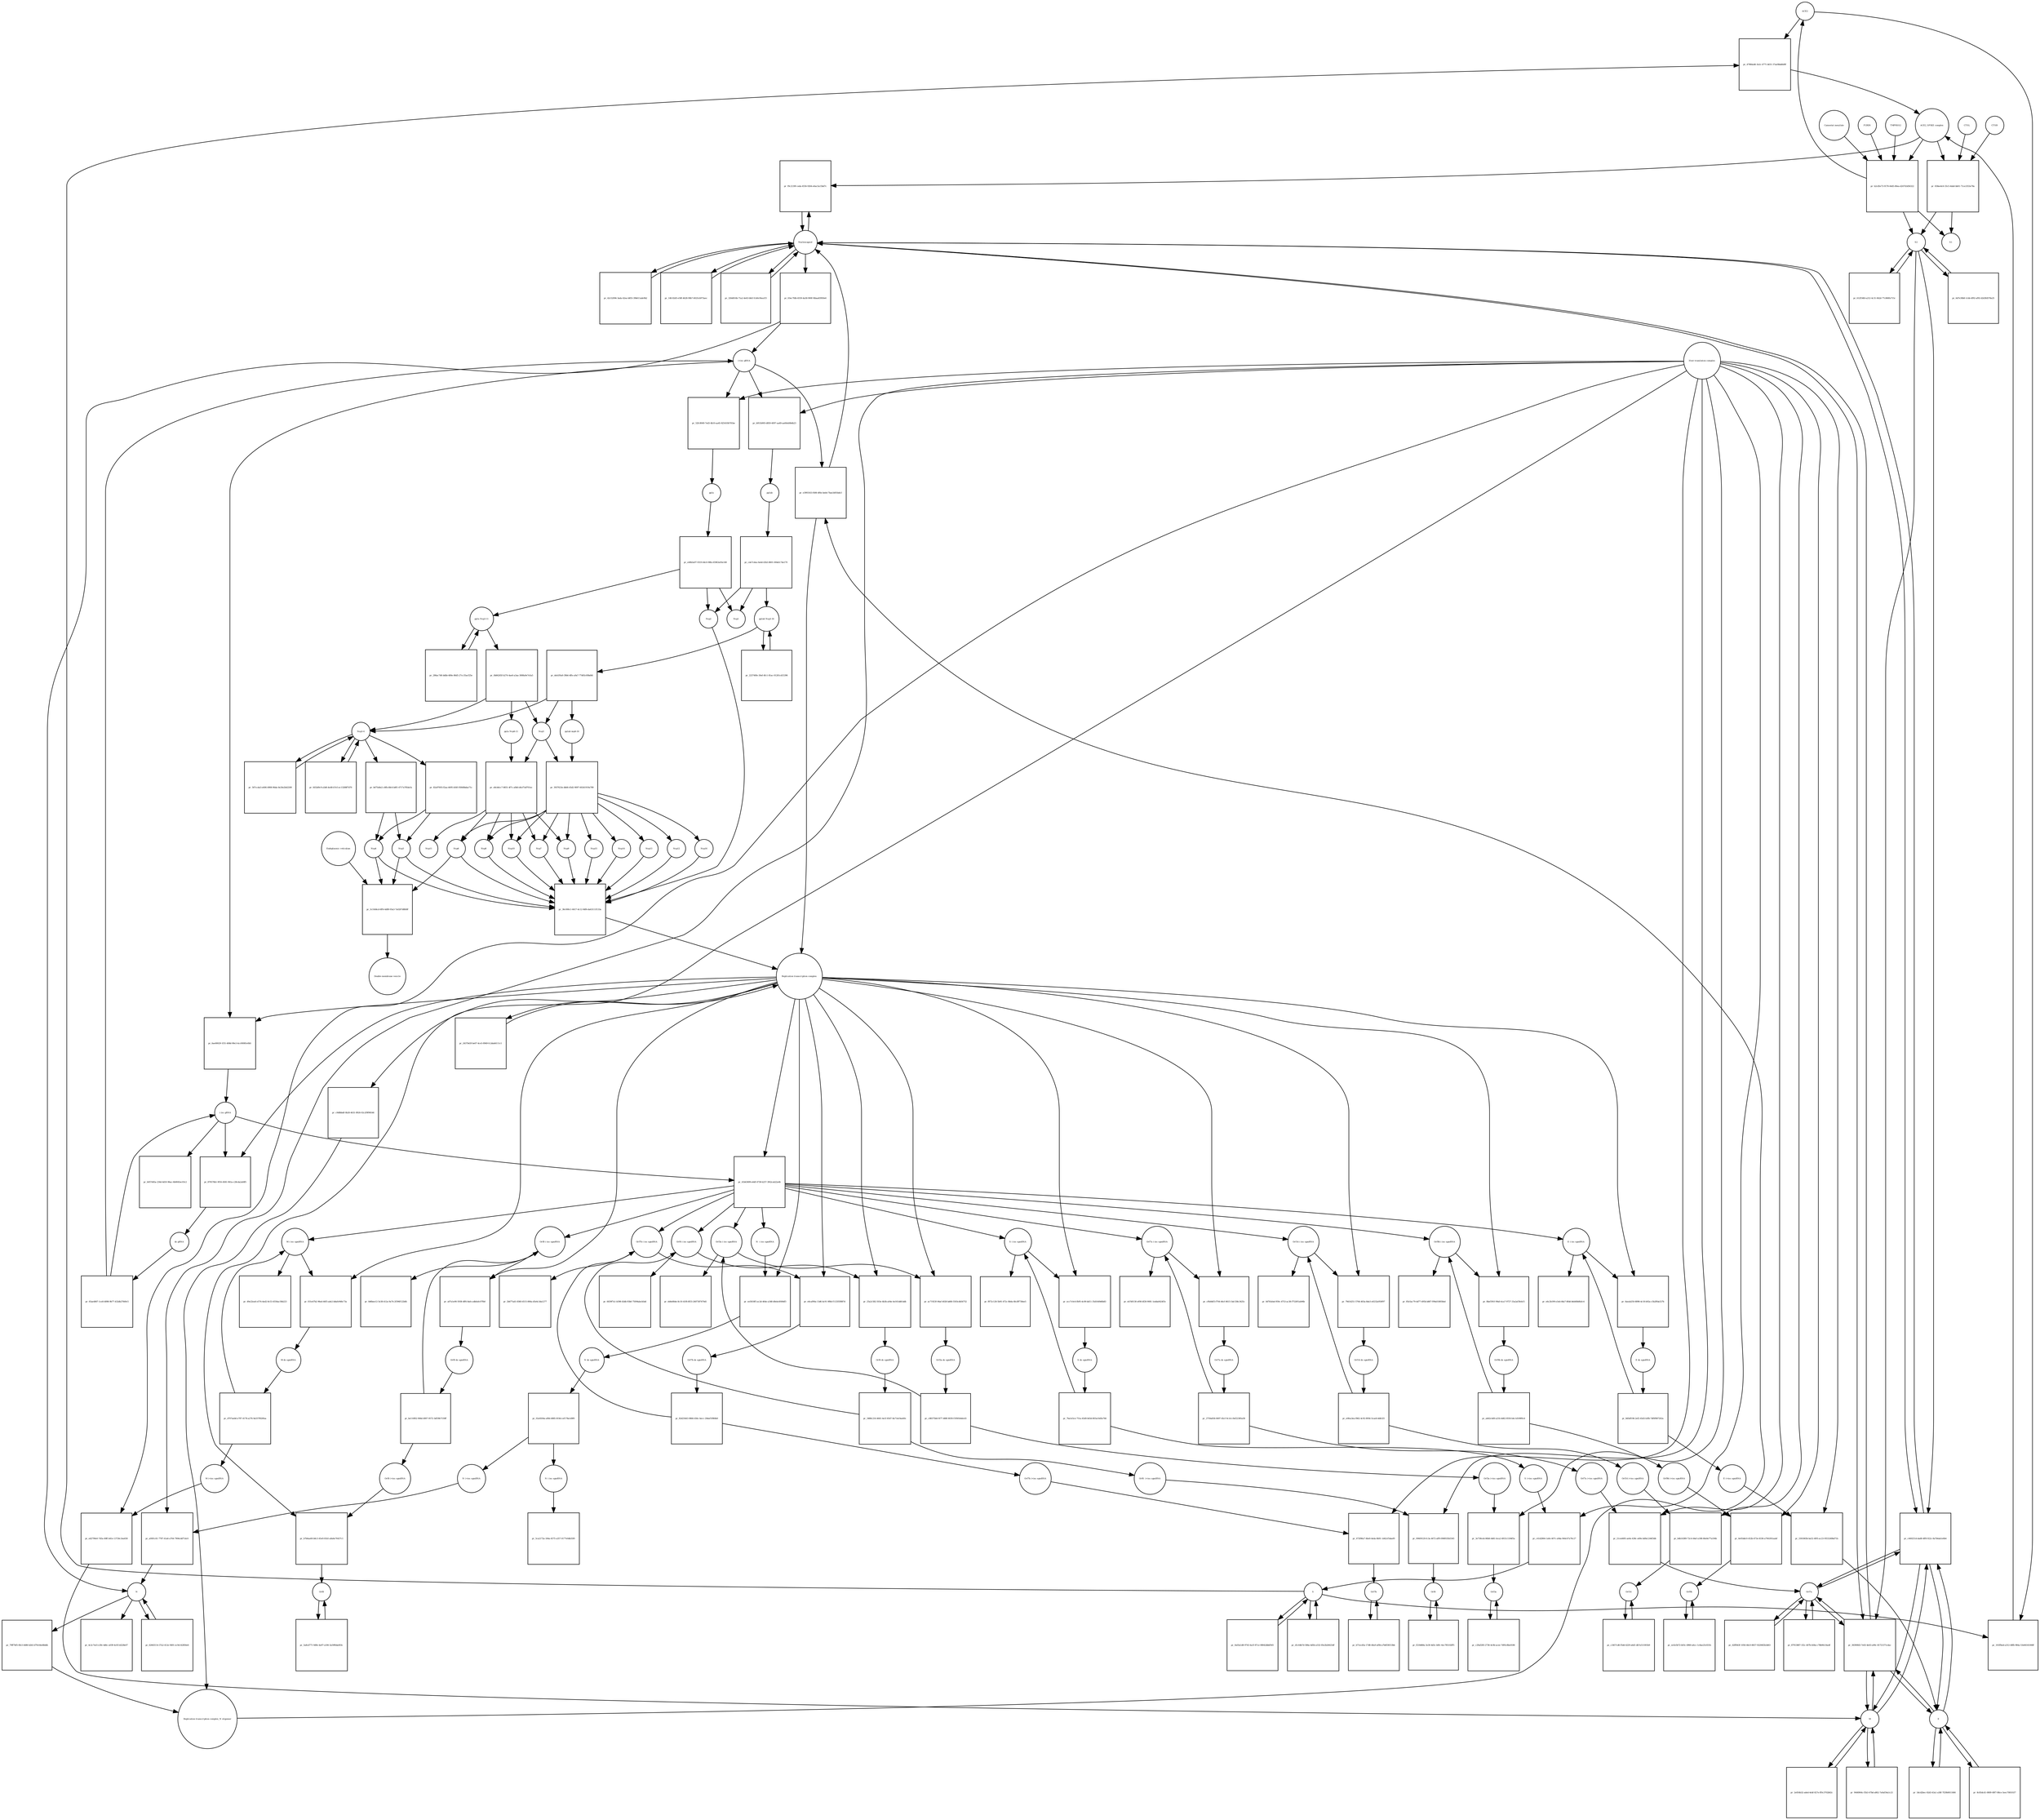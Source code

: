strict digraph  {
ACE2 [annotation="", bipartite=0, cls=macromolecule, fontsize=4, label=ACE2, shape=circle];
"pr_47984a46-3e2c-4771-b631-37ae9bbd6d9f" [annotation="", bipartite=1, cls=process, fontsize=4, label="pr_47984a46-3e2c-4771-b631-37ae9bbd6d9f", shape=square];
"ACE2_SPIKE complex" [annotation="", bipartite=0, cls=complex, fontsize=4, label="ACE2_SPIKE complex", shape=circle];
S [annotation=urn_miriam_uniprot_P0DTC2, bipartite=0, cls=macromolecule, fontsize=4, label=S, shape=circle];
Nucleocapsid [annotation="urn_miriam_obo.go_GO%3A0019013", bipartite=0, cls=complex, fontsize=4, label=Nucleocapsid, shape=circle];
"pr_f9c2139f-ceda-4556-9264-e6ac5a15bd7c" [annotation="", bipartite=1, cls=process, fontsize=4, label="pr_f9c2139f-ceda-4556-9264-e6ac5a15bd7c", shape=square];
"pr_658ee4c6-55c5-4da8-bb01-71ce3353e78a" [annotation="", bipartite=1, cls=process, fontsize=4, label="pr_658ee4c6-55c5-4da8-bb01-71ce3353e78a", shape=square];
S2 [annotation=urn_miriam_interpro_IPR002552, bipartite=0, cls=macromolecule, fontsize=4, label=S2, shape=circle];
CTSB [annotation="", bipartite=0, cls=macromolecule, fontsize=4, label=CTSB, shape=circle];
CTSL [annotation="", bipartite=0, cls=macromolecule, fontsize=4, label=CTSL, shape=circle];
S1 [annotation=urn_miriam_interpro_IPR002551, bipartite=0, cls=macromolecule, fontsize=4, label=S1, shape=circle];
"pr_101ffbed-a312-48fb-984a-53e66161068f" [annotation="", bipartite=1, cls=process, fontsize=4, label="pr_101ffbed-a312-48fb-984a-53e66161068f", shape=square];
"pr_36390fd3-7e63-4e63-a90c-81721371cdac" [annotation="", bipartite=1, cls=process, fontsize=4, label="pr_36390fd3-7e63-4e63-a90c-81721371cdac", shape=square];
E [annotation=urn_miriam_uniprot_P0DTC4, bipartite=0, cls=macromolecule, fontsize=4, label=E, shape=circle];
M [annotation=urn_miriam_uniprot_P0DTC5, bipartite=0, cls=macromolecule, fontsize=4, label=M, shape=circle];
Orf7a [annotation=urn_miriam_uniprot_P0DTC7, bipartite=0, cls=macromolecule, fontsize=4, label=Orf7a, shape=circle];
"pr_03ec7fdb-4559-4a58-900f-f4baa83950e6" [annotation="", bipartite=1, cls=process, fontsize=4, label="pr_03ec7fdb-4559-4a58-900f-f4baa83950e6", shape=square];
"(+)ss gRNA" [annotation=urn_miriam_refseq_NC_045512, bipartite=0, cls="nucleic acid feature", fontsize=4, label="(+)ss gRNA", shape=circle];
N [annotation=urn_miriam_uniprot_P0DTC9, bipartite=0, cls="macromolecule multimer", fontsize=4, label=N, shape=circle];
"pr_42c52094-3ada-42ea-b855-39b611ade9b2" [annotation="", bipartite=1, cls=process, fontsize=4, label="pr_42c52094-3ada-42ea-b855-39b611ade9b2", shape=square];
"pr_14fc02d5-e58f-4628-90b7-6025cb973aec" [annotation="", bipartite=1, cls=process, fontsize=4, label="pr_14fc02d5-e58f-4628-90b7-6025cb973aec", shape=square];
"pr_4c2c7ee5-e3fe-4d6c-a039-4c811d228e07" [annotation="", bipartite=1, cls=process, fontsize=4, label="pr_4c2c7ee5-e3fe-4d6c-a039-4c811d228e07", shape=square];
"pr_62663114-37a2-412e-9491-ec9e142856e6" [annotation="", bipartite=1, cls=process, fontsize=4, label="pr_62663114-37a2-412e-9491-ec9e142856e6", shape=square];
"N (+)ss sgmRNA" [annotation=urn_miriam_ncbigene_43740575, bipartite=0, cls="nucleic acid feature", fontsize=4, label="N (+)ss sgmRNA", shape=circle];
"pr_af491c61-7787-41a6-a764-7904cdd71dc0" [annotation="", bipartite=1, cls=process, fontsize=4, label="pr_af491c61-7787-41a6-a764-7904cdd71dc0", shape=square];
"Host translation complex" [annotation="urn_miriam_obo.go_GO%3A0070992", bipartite=0, cls=complex, fontsize=4, label="Host translation complex", shape=circle];
"pr_326d016b-71a2-4e63-b8cf-fcb0cf4ea1f3" [annotation="", bipartite=1, cls=process, fontsize=4, label="pr_326d016b-71a2-4e63-b8cf-fcb0cf4ea1f3", shape=square];
"pr_b2cd5e73-9178-44d5-80ea-d24743d56322" [annotation="", bipartite=1, cls=process, fontsize=4, label="pr_b2cd5e73-9178-44d5-80ea-d24743d56322", shape=square];
FURIN [annotation="", bipartite=0, cls=macromolecule, fontsize=4, label=FURIN, shape=circle];
TMPRSS2 [annotation="", bipartite=0, cls=macromolecule, fontsize=4, label=TMPRSS2, shape=circle];
"Camostat mesylate" [annotation="urn_miriam_pubchem.compound_2536", bipartite=0, cls="simple chemical", fontsize=4, label="Camostat mesylate", shape=circle];
"pr_6d7e30b8-1cbb-4f92-af92-d2d3fd578a25" [annotation="", bipartite=1, cls=process, fontsize=4, label="pr_6d7e30b8-1cbb-4f92-af92-d2d3fd578a25", shape=square];
"Replication transcription complex_N oligomer" [annotation="", bipartite=0, cls=complex, fontsize=4, label="Replication transcription complex_N oligomer", shape=circle];
"pr_e3993163-f406-4f6e-beb4-7bae3d01bde3" [annotation="", bipartite=1, cls=process, fontsize=4, label="pr_e3993163-f406-4f6e-beb4-7bae3d01bde3", shape=square];
"Replication transcription complex" [annotation="", bipartite=0, cls=complex, fontsize=4, label="Replication transcription complex", shape=circle];
"pr_c460251d-dad8-4ff8-922c-8a7b6ab1e6b4" [annotation="", bipartite=1, cls=process, fontsize=4, label="pr_c460251d-dad8-4ff8-922c-8a7b6ab1e6b4", shape=square];
"pr_612f34fd-a212-4c31-842d-77c860fa715c" [annotation="", bipartite=1, cls=process, fontsize=4, label="pr_612f34fd-a212-4c31-842d-77c860fa715c", shape=square];
"pp1a Nsp3-11" [annotation=urn_miriam_uniprot_P0DTC1, bipartite=0, cls=macromolecule, fontsize=4, label="pp1a Nsp3-11", shape=circle];
"pr_6b84265f-b274-4ae6-a3aa-3088a9e7e5a5" [annotation="", bipartite=1, cls=process, fontsize=4, label="pr_6b84265f-b274-4ae6-a3aa-3088a9e7e5a5", shape=square];
"pp1a Nsp6-11" [annotation=urn_miriam_uniprot_P0DTC1, bipartite=0, cls=macromolecule, fontsize=4, label="pp1a Nsp6-11", shape=circle];
"Nsp3-4" [annotation="urn_miriam_ncbiprotein_YP_009725299|urn_miriam_ncbiprotein_YP_009725300", bipartite=0, cls=macromolecule, fontsize=4, label="Nsp3-4", shape=circle];
Nsp5 [annotation=urn_miriam_ncbiprotein_YP_009725301, bipartite=0, cls="macromolecule multimer", fontsize=4, label=Nsp5, shape=circle];
"Endoplasmic reticulum" [annotation="urn_miriam_obo.go_GO%3A0005783", bipartite=0, cls=complex, fontsize=4, label="Endoplasmic reticulum", shape=circle];
"pr_5c10d4cd-6ff4-4d89-93a3-7a0267d8fd0f" [annotation="", bipartite=1, cls=process, fontsize=4, label="pr_5c10d4cd-6ff4-4d89-93a3-7a0267d8fd0f", shape=square];
"Double-membrane vesicle" [annotation="urn_miriam_obo.go_GO%3A0039718", bipartite=0, cls=complex, fontsize=4, label="Double-membrane vesicle", shape=circle];
Nsp4 [annotation=urn_miriam_ncbiprotein_YP_009725300, bipartite=0, cls=macromolecule, fontsize=4, label=Nsp4, shape=circle];
Nsp3 [annotation=urn_miriam_ncbiprotein_YP_009725299, bipartite=0, cls=macromolecule, fontsize=4, label=Nsp3, shape=circle];
Nsp6 [annotation=urn_miriam_ncbiprotein_YP_009725302, bipartite=0, cls=macromolecule, fontsize=4, label=Nsp6, shape=circle];
"pr_286ac7d6-bdbb-480e-86d5-27cc35acf25e" [annotation="", bipartite=1, cls=process, fontsize=4, label="pr_286ac7d6-bdbb-480e-86d5-27cc35acf25e", shape=square];
"pr_567ccda3-e606-4908-96da-0e20e2b42208" [annotation="", bipartite=1, cls=process, fontsize=4, label="pr_567ccda3-e606-4908-96da-0e20e2b42208", shape=square];
"pp1ab Nsp3-16" [annotation=urn_miriam_uniprot_P0DTD1, bipartite=0, cls=macromolecule, fontsize=4, label="pp1ab Nsp3-16", shape=circle];
"pr_223740fe-30ef-4fc1-81ac-01201cd15396" [annotation="", bipartite=1, cls=process, fontsize=4, label="pr_223740fe-30ef-4fc1-81ac-01201cd15396", shape=square];
"pr_deb1f0a9-39b6-4ffe-a9a7-77d65c69bd46" [annotation="", bipartite=1, cls=process, fontsize=4, label="pr_deb1f0a9-39b6-4ffe-a9a7-77d65c69bd46", shape=square];
"pp1ab nsp6-16" [annotation=urn_miriam_uniprot_P0DTD1, bipartite=0, cls=macromolecule, fontsize=4, label="pp1ab nsp6-16", shape=circle];
"pr_2e054b32-aded-4ebf-827e-ff0c3702b82c" [annotation="", bipartite=1, cls=process, fontsize=4, label="pr_2e054b32-aded-4ebf-827e-ff0c3702b82c", shape=square];
"pr_3dcd2bec-82d3-43a1-a58f-7f29b0011666" [annotation="", bipartite=1, cls=process, fontsize=4, label="pr_3dcd2bec-82d3-43a1-a58f-7f29b0011666", shape=square];
"pr_d1c64b7d-586a-4d5b-a532-05e2b26623df" [annotation="", bipartite=1, cls=process, fontsize=4, label="pr_d1c64b7d-586a-4d5b-a532-05e2b26623df", shape=square];
"pr_9446964c-f5b3-47bd-a862-7a0af54a1c21" [annotation="", bipartite=1, cls=process, fontsize=4, label="pr_9446964c-f5b3-47bd-a862-7a0af54a1c21", shape=square];
"pr_8c85dcd1-0809-49f7-88ce-5eec708101f7" [annotation="", bipartite=1, cls=process, fontsize=4, label="pr_8c85dcd1-0809-49f7-88ce-5eec708101f7", shape=square];
"pr_0a03a1d8-9743-4a1f-87ce-08042dbbf565" [annotation="", bipartite=1, cls=process, fontsize=4, label="pr_0a03a1d8-9743-4a1f-87ce-08042dbbf565", shape=square];
"pr_62ff843f-1056-46c0-8657-92206f2b3d63" [annotation="", bipartite=1, cls=process, fontsize=4, label="pr_62ff843f-1056-46c0-8657-92206f2b3d63", shape=square];
Orf6 [annotation=urn_miriam_uniprot_P0DTC6, bipartite=0, cls=macromolecule, fontsize=4, label=Orf6, shape=circle];
"pr_f218d68a-3e30-4d3c-b0fc-6ec785102ff5" [annotation="", bipartite=1, cls=process, fontsize=4, label="pr_f218d68a-3e30-4d3c-b0fc-6ec785102ff5", shape=square];
Orf3a [annotation=urn_miriam_uniprot_P0DTC3, bipartite=0, cls=macromolecule, fontsize=4, label=Orf3a, shape=circle];
"pr_c29af285-2736-4c0b-acee-7d95c8be0186" [annotation="", bipartite=1, cls=process, fontsize=4, label="pr_c29af285-2736-4c0b-acee-7d95c8be0186", shape=square];
Orf8 [annotation=urn_miriam_uniprot_P0DTC8, bipartite=0, cls=macromolecule, fontsize=4, label=Orf8, shape=circle];
"pr_5a8cd771-9d9e-4a97-a106-3a59f6da003c" [annotation="", bipartite=1, cls=process, fontsize=4, label="pr_5a8cd771-9d9e-4a97-a106-3a59f6da003c", shape=square];
Orf9b [annotation=urn_miriam_uniprot_P0DTD2, bipartite=0, cls=macromolecule, fontsize=4, label=Orf9b, shape=circle];
"pr_ee5e5b72-b03c-4960-a6cc-1c8ae23c831b" [annotation="", bipartite=1, cls=process, fontsize=4, label="pr_ee5e5b72-b03c-4960-a6cc-1c8ae23c831b", shape=square];
Orf14 [annotation=urn_miriam_uniprot_P0DTD3, bipartite=0, cls=macromolecule, fontsize=4, label=Orf14, shape=circle];
"pr_c3457cd6-f5dd-4229-a6d1-db7a511001b9" [annotation="", bipartite=1, cls=process, fontsize=4, label="pr_c3457cd6-f5dd-4229-a6d1-db7a511001b9", shape=square];
Orf7b [annotation=urn_miriam_uniprot_P0DTD8, bipartite=0, cls=macromolecule, fontsize=4, label=Orf7b, shape=circle];
"pr_b71ecd5a-17d8-40a9-af0b-a7b6f38153bb" [annotation="", bipartite=1, cls=process, fontsize=4, label="pr_b71ecd5a-17d8-40a9-af0b-a7b6f38153bb", shape=square];
"pr_87913887-1f2c-407b-b58a-c78b90c54a4f" [annotation="", bipartite=1, cls=process, fontsize=4, label="pr_87913887-1f2c-407b-b58a-c78b90c54a4f", shape=square];
"M (+)ss sgmRNA" [annotation="", bipartite=0, cls="nucleic acid feature", fontsize=4, label="M (+)ss sgmRNA", shape=circle];
"pr_ed2790e0-7d5a-49ff-b41e-13726c3ea658" [annotation="", bipartite=1, cls=process, fontsize=4, label="pr_ed2790e0-7d5a-49ff-b41e-13726c3ea658", shape=square];
"E (+)ss sgmRNA" [annotation="", bipartite=0, cls="nucleic acid feature", fontsize=4, label="E (+)ss sgmRNA", shape=circle];
"pr_3301865b-ba52-4f05-ac23-9553249bd71b" [annotation="", bipartite=1, cls=process, fontsize=4, label="pr_3301865b-ba52-4f05-ac23-9553249bd71b", shape=square];
"S (+)ss sgmRNA" [annotation="", bipartite=0, cls="nucleic acid feature", fontsize=4, label="S (+)ss sgmRNA", shape=circle];
"pr_c41d2864-1a0e-407c-a9da-944c67a76c27" [annotation="", bipartite=1, cls=process, fontsize=4, label="pr_c41d2864-1a0e-407c-a9da-944c67a76c27", shape=square];
"Orf7a (+)ss sgmRNA" [annotation="", bipartite=0, cls="nucleic acid feature", fontsize=4, label="Orf7a (+)ss sgmRNA", shape=circle];
"pr_21ced495-ae6e-438c-a49e-bd9a1244f3db" [annotation="", bipartite=1, cls=process, fontsize=4, label="pr_21ced495-ae6e-438c-a49e-bd9a1244f3db", shape=square];
"Orf6  (+)ss sgmRNA" [annotation="", bipartite=0, cls="nucleic acid feature", fontsize=4, label="Orf6  (+)ss sgmRNA", shape=circle];
"pr_09409129-fc3a-4472-aff9-096f035b5545" [annotation="", bipartite=1, cls=process, fontsize=4, label="pr_09409129-fc3a-4472-aff9-096f035b5545", shape=square];
"Orf3a (+)ss sgmRNA" [annotation="", bipartite=0, cls="nucleic acid feature", fontsize=4, label="Orf3a (+)ss sgmRNA", shape=circle];
"pr_3e738ceb-86b6-4d61-bca2-4915c1184f5a" [annotation="", bipartite=1, cls=process, fontsize=4, label="pr_3e738ceb-86b6-4d61-bca2-4915c1184f5a", shape=square];
"Orf8 (+)ss sgmRNA" [annotation="", bipartite=0, cls="nucleic acid feature", fontsize=4, label="Orf8 (+)ss sgmRNA", shape=circle];
"pr_b7b6aa60-b6c3-45e9-81b5-a8a6e76437c1" [annotation="", bipartite=1, cls=process, fontsize=4, label="pr_b7b6aa60-b6c3-45e9-81b5-a8a6e76437c1", shape=square];
"Orf9b (+)ss sgmRNA" [annotation="", bipartite=0, cls="nucleic acid feature", fontsize=4, label="Orf9b (+)ss sgmRNA", shape=circle];
"pr_6e05ddc0-452b-473e-8336-a7941f61aabf" [annotation="", bipartite=1, cls=process, fontsize=4, label="pr_6e05ddc0-452b-473e-8336-a7941f61aabf", shape=square];
"Orf14 (+)ss sgmRNA" [annotation="", bipartite=0, cls="nucleic acid feature", fontsize=4, label="Orf14 (+)ss sgmRNA", shape=circle];
"pr_b4b14389-72c4-44ef-a188-66e8e77a194b" [annotation="", bipartite=1, cls=process, fontsize=4, label="pr_b4b14389-72c4-44ef-a188-66e8e77a194b", shape=square];
"Orf7b (+)ss sgmRNA" [annotation="", bipartite=0, cls="nucleic acid feature", fontsize=4, label="Orf7b (+)ss sgmRNA", shape=circle];
"pr_672f86a7-4be9-4eda-8b91-1d42cf5daef0" [annotation="", bipartite=1, cls=process, fontsize=4, label="pr_672f86a7-4be9-4eda-8b91-1d42cf5daef0", shape=square];
"(-)ss gRNA" [annotation=urn_miriam_refseq_NC_045512, bipartite=0, cls="nucleic acid feature", fontsize=4, label="(-)ss gRNA", shape=circle];
"pr_b057d45a-234d-4d10-96ac-6b0045ec03c2" [annotation="", bipartite=1, cls=process, fontsize=4, label="pr_b057d45a-234d-4d10-96ac-6b0045ec03c2", shape=square];
"pr_79ff7bf5-0fe3-4486-b2b5-d79c64e68ddb" [annotation="", bipartite=1, cls=process, fontsize=4, label="pr_79ff7bf5-0fe3-4486-b2b5-d79c64e68ddb", shape=square];
"pr_6ae00029-1f31-408d-90e3-4cc00081e0b5" [annotation="", bipartite=1, cls=process, fontsize=4, label="pr_6ae00029-1f31-408d-90e3-4cc00081e0b5", shape=square];
"M (-)ss sgmRNA" [annotation=urn_miriam_ncbigene_43740571, bipartite=0, cls="nucleic acid feature", fontsize=4, label="M (-)ss sgmRNA", shape=circle];
"pr_49e22ea6-e574-4ed2-8c53-4556ac56b223" [annotation="", bipartite=1, cls=process, fontsize=4, label="pr_49e22ea6-e574-4ed2-8c53-4556ac56b223", shape=square];
"E (-)ss sgmRNA" [annotation=urn_miriam_ncbigene_43740570, bipartite=0, cls="nucleic acid feature", fontsize=4, label="E (-)ss sgmRNA", shape=circle];
"pr_e6c2b199-e3eb-46a7-8fdd-b6d40b8fafc4" [annotation="", bipartite=1, cls=process, fontsize=4, label="pr_e6c2b199-e3eb-46a7-8fdd-b6d40b8fafc4", shape=square];
"S (-)ss sgmRNA" [annotation="", bipartite=0, cls="nucleic acid feature", fontsize=4, label="S (-)ss sgmRNA", shape=circle];
"pr_f872c128-5b91-472c-8b0a-6fe3ff738ee5" [annotation="", bipartite=1, cls=process, fontsize=4, label="pr_f872c128-5b91-472c-8b0a-6fe3ff738ee5", shape=square];
"Orf7a (-)ss sgmRNA" [annotation="", bipartite=0, cls="nucleic acid feature", fontsize=4, label="Orf7a (-)ss sgmRNA", shape=circle];
"pr_eb7d0130-ef08-4f28-9081-1edda0424f3c" [annotation="", bipartite=1, cls=process, fontsize=4, label="pr_eb7d0130-ef08-4f28-9081-1edda0424f3c", shape=square];
"Orf6 (-)ss sgmRNA" [annotation="", bipartite=0, cls="nucleic acid feature", fontsize=4, label="Orf6 (-)ss sgmRNA", shape=circle];
"pr_6639f7a1-b598-43db-93b0-75094abcb5dd" [annotation="", bipartite=1, cls=process, fontsize=4, label="pr_6639f7a1-b598-43db-93b0-75094abcb5dd", shape=square];
"Orf3a (-)ss sgmRNA" [annotation="", bipartite=0, cls="nucleic acid feature", fontsize=4, label="Orf3a (-)ss sgmRNA", shape=circle];
"pr_eb8e80de-8c10-41f8-8f33-2607387470d1" [annotation="", bipartite=1, cls=process, fontsize=4, label="pr_eb8e80de-8c10-41f8-8f33-2607387470d1", shape=square];
"Orf8 (-)ss sgmRNA" [annotation="", bipartite=0, cls="nucleic acid feature", fontsize=4, label="Orf8 (-)ss sgmRNA", shape=circle];
"pr_0d6bee12-5e38-412a-9a74-2f396f122bfb" [annotation="", bipartite=1, cls=process, fontsize=4, label="pr_0d6bee12-5e38-412a-9a74-2f396f122bfb", shape=square];
"Orf9b (-)ss sgmRNA" [annotation="", bipartite=0, cls="nucleic acid feature", fontsize=4, label="Orf9b (-)ss sgmRNA", shape=circle];
"pr_85e5ac79-4d77-495b-b867-f99a018058ed" [annotation="", bipartite=1, cls=process, fontsize=4, label="pr_85e5ac79-4d77-495b-b867-f99a018058ed", shape=square];
"Orf14 (-)ss sgmRNA" [annotation="", bipartite=0, cls="nucleic acid feature", fontsize=4, label="Orf14 (-)ss sgmRNA", shape=circle];
"pr_0d7b5ebd-959c-4753-ac38-f7520f1ab96b" [annotation="", bipartite=1, cls=process, fontsize=4, label="pr_0d7b5ebd-959c-4753-ac38-f7520f1ab96b", shape=square];
"Orf7b (-)ss sgmRNA" [annotation="", bipartite=0, cls="nucleic acid feature", fontsize=4, label="Orf7b (-)ss sgmRNA", shape=circle];
"pr_2b677ad1-8360-4515-806a-d5e6c3da1277" [annotation="", bipartite=1, cls=process, fontsize=4, label="pr_2b677ad1-8360-4515-806a-d5e6c3da1277", shape=square];
"pr_870576b1-9f16-4581-961a-c28cda2afdf5" [annotation="", bipartite=1, cls=process, fontsize=4, label="pr_870576b1-9f16-4581-961a-c28cda2afdf5", shape=square];
"ds gRNA" [annotation=urn_miriam_refseq_NC_045512, bipartite=0, cls="nucleic acid feature", fontsize=4, label="ds gRNA", shape=circle];
"pr_031e47b2-96ed-46f3-ade2-b8afe948c73a" [annotation="", bipartite=1, cls=process, fontsize=4, label="pr_031e47b2-96ed-46f3-ade2-b8afe948c73a", shape=square];
"M ds sgmRNA" [annotation="", bipartite=0, cls="nucleic acid feature", fontsize=4, label="M ds sgmRNA", shape=circle];
"pr_6aeab250-8898-4c18-b92a-c5b2ffda527b" [annotation="", bipartite=1, cls=process, fontsize=4, label="pr_6aeab250-8898-4c18-b92a-c5b2ffda527b", shape=square];
"E ds sgmRNA" [annotation="", bipartite=0, cls="nucleic acid feature", fontsize=4, label="E ds sgmRNA", shape=circle];
"pr_ecc7c0c6-fb95-4c09-bd11-35d1649d6b83" [annotation="", bipartite=1, cls=process, fontsize=4, label="pr_ecc7c0c6-fb95-4c09-bd11-35d1649d6b83", shape=square];
"S ds sgmRNA" [annotation="", bipartite=0, cls="nucleic acid feature", fontsize=4, label="S ds sgmRNA", shape=circle];
"pr_cf6d44f3-f704-46cf-8615-5dc538c3425c" [annotation="", bipartite=1, cls=process, fontsize=4, label="pr_cf6d44f3-f704-46cf-8615-5dc538c3425c", shape=square];
"Orf7a ds sgmRNA" [annotation="", bipartite=0, cls="nucleic acid feature", fontsize=4, label="Orf7a ds sgmRNA", shape=circle];
"pr_25a2c582-503e-4b3b-a04e-4e161ddfcbdb" [annotation="", bipartite=1, cls=process, fontsize=4, label="pr_25a2c582-503e-4b3b-a04e-4e161ddfcbdb", shape=square];
"Orf6 ds sgmRNA" [annotation="", bipartite=0, cls="nucleic acid feature", fontsize=4, label="Orf6 ds sgmRNA", shape=circle];
"pr_ac71923f-06af-4028-bd68-5503cdb56752" [annotation="", bipartite=1, cls=process, fontsize=4, label="pr_ac71923f-06af-4028-bd68-5503cdb56752", shape=square];
"Orf3a ds sgmRNA" [annotation="", bipartite=0, cls="nucleic acid feature", fontsize=4, label="Orf3a ds sgmRNA", shape=circle];
"pr_a07a1e90-5938-4ff6-8afe-a4bfa0c07fb0" [annotation="", bipartite=1, cls=process, fontsize=4, label="pr_a07a1e90-5938-4ff6-8afe-a4bfa0c07fb0", shape=square];
"Orf8 ds sgmRNA" [annotation="", bipartite=0, cls="nucleic acid feature", fontsize=4, label="Orf8 ds sgmRNA", shape=circle];
"pr_8bef391f-99a0-4ca7-9727-33a2af3feb15" [annotation="", bipartite=1, cls=process, fontsize=4, label="pr_8bef391f-99a0-4ca7-9727-33a2af3feb15", shape=square];
"Orf9b ds sgmRNA" [annotation="", bipartite=0, cls="nucleic acid feature", fontsize=4, label="Orf9b ds sgmRNA", shape=circle];
"pr_79d14251-5764-403a-8de3-e0232a950f97" [annotation="", bipartite=1, cls=process, fontsize=4, label="pr_79d14251-5764-403a-8de3-e0232a950f97", shape=square];
"Orf14 ds sgmRNA" [annotation="", bipartite=0, cls="nucleic acid feature", fontsize=4, label="Orf14 ds sgmRNA", shape=circle];
"pr_e6caf90a-13d6-4c91-9f8d-f1125f3f887d" [annotation="", bipartite=1, cls=process, fontsize=4, label="pr_e6caf90a-13d6-4c91-9f8d-f1125f3f887d", shape=square];
"Orf7b ds sgmRNA" [annotation="", bipartite=0, cls="nucleic acid feature", fontsize=4, label="Orf7b ds sgmRNA", shape=circle];
"pr_65ae4867-1ce8-4898-9b77-432db27849c5" [annotation="", bipartite=1, cls=process, fontsize=4, label="pr_65ae4867-1ce8-4898-9b77-432db27849c5", shape=square];
"pr_d707aeb6-e787-4178-a276-9a557f820faa" [annotation="", bipartite=1, cls=process, fontsize=4, label="pr_d707aeb6-e787-4178-a276-9a557f820faa", shape=square];
"pr_8d5df196-2ef2-45d3-b3fb-7df0f987202a" [annotation="", bipartite=1, cls=process, fontsize=4, label="pr_8d5df196-2ef2-45d3-b3fb-7df0f987202a", shape=square];
"pr_7ba1e5ce-751a-45d9-b63d-803a10d5e766" [annotation="", bipartite=1, cls=process, fontsize=4, label="pr_7ba1e5ce-751a-45d9-b63d-803a10d5e766", shape=square];
"pr_2759a836-0697-45cf-9c1d-c9ef22385a58" [annotation="", bipartite=1, cls=process, fontsize=4, label="pr_2759a836-0697-45cf-9c1d-c9ef22385a58", shape=square];
"pr_3488c216-4661-4e1f-8547-8a71dc9ae60c" [annotation="", bipartite=1, cls=process, fontsize=4, label="pr_3488c216-4661-4e1f-8547-8a71dc9ae60c", shape=square];
"pr_c88375b8-f477-488f-8039-f1f00544dcd3" [annotation="", bipartite=1, cls=process, fontsize=4, label="pr_c88375b8-f477-488f-8039-f1f00544dcd3", shape=square];
"pr_be116f62-906d-4997-9572-5df39b7159ff" [annotation="", bipartite=1, cls=process, fontsize=4, label="pr_be116f62-906d-4997-9572-5df39b7159ff", shape=square];
"pr_ab62c4d9-a21b-4d62-8550-b4c1d189f0c4" [annotation="", bipartite=1, cls=process, fontsize=4, label="pr_ab62c4d9-a21b-4d62-8550-b4c1d189f0c4", shape=square];
"pr_e0fea3ea-f862-4c92-8956-5caefc4db325" [annotation="", bipartite=1, cls=process, fontsize=4, label="pr_e0fea3ea-f862-4c92-8956-5caefc4db325", shape=square];
"pr_82d25643-9866-456c-becc-29daf1f884b0" [annotation="", bipartite=1, cls=process, fontsize=4, label="pr_82d25643-9866-456c-becc-29daf1f884b0", shape=square];
"N  (-)ss sgmRNA" [annotation=urn_miriam_ncbigene_43740575, bipartite=0, cls="nucleic acid feature", fontsize=4, label="N  (-)ss sgmRNA", shape=circle];
"pr_ee5818f5-ac2d-464e-a348-d0ebc6f49df3" [annotation="", bipartite=1, cls=process, fontsize=4, label="pr_ee5818f5-ac2d-464e-a348-d0ebc6f49df3", shape=square];
"N ds sgmRNA" [annotation="", bipartite=0, cls="nucleic acid feature", fontsize=4, label="N ds sgmRNA", shape=circle];
"pr_02a9204a-af8d-4885-819d-cef178a1d9f0" [annotation="", bipartite=1, cls=process, fontsize=4, label="pr_02a9204a-af8d-4885-819d-cef178a1d9f0", shape=square];
"N (-)ss sgmRNA" [annotation="", bipartite=0, cls="nucleic acid feature", fontsize=4, label="N (-)ss sgmRNA", shape=circle];
pp1ab [annotation=urn_miriam_uniprot_P0DTD1, bipartite=0, cls=macromolecule, fontsize=4, label=pp1ab, shape=circle];
"pr_cde7cdea-0a4d-43b3-8601-004efc7de170" [annotation="", bipartite=1, cls=process, fontsize=4, label="pr_cde7cdea-0a4d-43b3-8601-004efc7de170", shape=square];
Nsp2 [annotation=urn_miriam_ncbiprotein_YP_009725298, bipartite=0, cls=macromolecule, fontsize=4, label=Nsp2, shape=circle];
Nsp1 [annotation=urn_miriam_ncbiprotein_YP_009725297, bipartite=0, cls=macromolecule, fontsize=4, label=Nsp1, shape=circle];
pp1a [annotation=urn_miriam_uniprot_P0DTC1, bipartite=0, cls=macromolecule, fontsize=4, label=pp1a, shape=circle];
"pr_e48b3a97-9319-44c0-98fa-65963a93e168" [annotation="", bipartite=1, cls=process, fontsize=4, label="pr_e48b3a97-9319-44c0-98fa-65963a93e168", shape=square];
"pr_fd32d9c9-a5d6-4e48-b7e5-ec13288f7d70" [annotation="", bipartite=1, cls=process, fontsize=4, label="pr_fd32d9c9-a5d6-4e48-b7e5-ec13288f7d70", shape=square];
"pr_b675d4e2-c8fb-48c6-b8f1-6717a785dcfa" [annotation="", bipartite=1, cls=process, fontsize=4, label="pr_b675d4e2-c8fb-48c6-b8f1-6717a785dcfa", shape=square];
"pr_82a97693-f2aa-4695-b56f-05848bdae71c" [annotation="", bipartite=1, cls=process, fontsize=4, label="pr_82a97693-f2aa-4695-b56f-05848bdae71c", shape=square];
"pr_e8cb6cc7-8651-4f7c-a0b0-d4cf7a8701ec" [annotation="", bipartite=1, cls=process, fontsize=4, label="pr_e8cb6cc7-8651-4f7c-a0b0-d4cf7a8701ec", shape=square];
Nsp7 [annotation=urn_miriam_ncbiprotein_YP_009725303, bipartite=0, cls=macromolecule, fontsize=4, label=Nsp7, shape=circle];
Nsp8 [annotation=urn_miriam_ncbiprotein_YP_009725304, bipartite=0, cls=macromolecule, fontsize=4, label=Nsp8, shape=circle];
Nsp9 [annotation=urn_miriam_ncbiprotein_YP_009725305, bipartite=0, cls=macromolecule, fontsize=4, label=Nsp9, shape=circle];
Nsp10 [annotation=urn_miriam_ncbiprotein_YP_009725306, bipartite=0, cls=macromolecule, fontsize=4, label=Nsp10, shape=circle];
Nsp11 [annotation=urn_miriam_ncbiprotein_YP_009725312, bipartite=0, cls=macromolecule, fontsize=4, label=Nsp11, shape=circle];
"pr_3937623e-db66-45d2-9097-60241919a789" [annotation="", bipartite=1, cls=process, fontsize=4, label="pr_3937623e-db66-45d2-9097-60241919a789", shape=square];
Nsp13 [annotation=urn_miriam_ncbiprotein_YP_009725308, bipartite=0, cls=macromolecule, fontsize=4, label=Nsp13, shape=circle];
Nsp12 [annotation=urn_miriam_ncbiprotein_YP_009725307, bipartite=0, cls=macromolecule, fontsize=4, label=Nsp12, shape=circle];
Nsp16 [annotation=urn_miriam_ncbiprotein_YP_009725311, bipartite=0, cls=macromolecule, fontsize=4, label=Nsp16, shape=circle];
Nsp15 [annotation=urn_miriam_ncbiprotein_YP_009725310, bipartite=0, cls=macromolecule, fontsize=4, label=Nsp15, shape=circle];
Nsp14 [annotation=urn_miriam_ncbiprotein_YP_009725309, bipartite=0, cls=macromolecule, fontsize=4, label=Nsp14, shape=circle];
"pr_36c000c1-6617-4c12-9df4-da63111f133a" [annotation="", bipartite=1, cls=process, fontsize=4, label="pr_36c000c1-6617-4c12-9df4-da63111f133a", shape=square];
"pr_52fc8049-7ed3-4b10-aa45-825410b701be" [annotation="", bipartite=1, cls=process, fontsize=4, label="pr_52fc8049-7ed3-4b10-aa45-825410b701be", shape=square];
"pr_b951b905-d859-4097-aa49-aa60eb9b4b23" [annotation="", bipartite=1, cls=process, fontsize=4, label="pr_b951b905-d859-4097-aa49-aa60eb9b4b23", shape=square];
"pr_5ca2172a-184a-4575-a357-0177e0db35f0" [annotation="", bipartite=1, cls=process, fontsize=4, label="pr_5ca2172a-184a-4575-a357-0177e0db35f0", shape=square];
"pr_2437b43f-be07-4ce5-8949-fc2dab6111c1" [annotation="", bipartite=1, cls=process, fontsize=4, label="pr_2437b43f-be07-4ce5-8949-fc2dab6111c1", shape=square];
"pr_c9d8bbdf-0b28-4631-8926-02c2f9f96546" [annotation="", bipartite=1, cls=process, fontsize=4, label="pr_c9d8bbdf-0b28-4631-8926-02c2f9f96546", shape=square];
"pr_41b63699-e6df-4738-b257-3f42cab22a4b" [annotation="", bipartite=1, cls=process, fontsize=4, label="pr_41b63699-e6df-4738-b257-3f42cab22a4b", shape=square];
ACE2 -> "pr_47984a46-3e2c-4771-b631-37ae9bbd6d9f"  [annotation="", interaction_type=consumption];
ACE2 -> "pr_101ffbed-a312-48fb-984a-53e66161068f"  [annotation="", interaction_type=consumption];
"pr_47984a46-3e2c-4771-b631-37ae9bbd6d9f" -> "ACE2_SPIKE complex"  [annotation="", interaction_type=production];
"ACE2_SPIKE complex" -> "pr_f9c2139f-ceda-4556-9264-e6ac5a15bd7c"  [annotation="urn_miriam_pubmed_32142651|urn_miriam_pubmed_32094589|urn_miriam_taxonomy_2697049", interaction_type=stimulation];
"ACE2_SPIKE complex" -> "pr_658ee4c6-55c5-4da8-bb01-71ce3353e78a"  [annotation="", interaction_type=consumption];
"ACE2_SPIKE complex" -> "pr_b2cd5e73-9178-44d5-80ea-d24743d56322"  [annotation="", interaction_type=consumption];
S -> "pr_47984a46-3e2c-4771-b631-37ae9bbd6d9f"  [annotation="", interaction_type=consumption];
S -> "pr_101ffbed-a312-48fb-984a-53e66161068f"  [annotation="", interaction_type=consumption];
S -> "pr_d1c64b7d-586a-4d5b-a532-05e2b26623df"  [annotation="", interaction_type=consumption];
S -> "pr_0a03a1d8-9743-4a1f-87ce-08042dbbf565"  [annotation="", interaction_type=consumption];
Nucleocapsid -> "pr_f9c2139f-ceda-4556-9264-e6ac5a15bd7c"  [annotation="", interaction_type=consumption];
Nucleocapsid -> "pr_36390fd3-7e63-4e63-a90c-81721371cdac"  [annotation="", interaction_type=consumption];
Nucleocapsid -> "pr_03ec7fdb-4559-4a58-900f-f4baa83950e6"  [annotation="", interaction_type=consumption];
Nucleocapsid -> "pr_42c52094-3ada-42ea-b855-39b611ade9b2"  [annotation="", interaction_type=consumption];
Nucleocapsid -> "pr_14fc02d5-e58f-4628-90b7-6025cb973aec"  [annotation="", interaction_type=consumption];
Nucleocapsid -> "pr_326d016b-71a2-4e63-b8cf-fcb0cf4ea1f3"  [annotation="", interaction_type=consumption];
Nucleocapsid -> "pr_c460251d-dad8-4ff8-922c-8a7b6ab1e6b4"  [annotation="", interaction_type=consumption];
"pr_f9c2139f-ceda-4556-9264-e6ac5a15bd7c" -> Nucleocapsid  [annotation="", interaction_type=production];
"pr_658ee4c6-55c5-4da8-bb01-71ce3353e78a" -> S2  [annotation="", interaction_type=production];
"pr_658ee4c6-55c5-4da8-bb01-71ce3353e78a" -> S1  [annotation="", interaction_type=production];
S2 -> "pr_36390fd3-7e63-4e63-a90c-81721371cdac"  [annotation="urn_miriam_pubmed_32142651|urn_miriam_pubmed_32094589|urn_miriam_pubmed_32047258|urn_miriam_taxonomy_2697049", interaction_type=stimulation];
S2 -> "pr_6d7e30b8-1cbb-4f92-af92-d2d3fd578a25"  [annotation="", interaction_type=consumption];
S2 -> "pr_c460251d-dad8-4ff8-922c-8a7b6ab1e6b4"  [annotation="urn_miriam_pubmed_32142651|urn_miriam_pubmed_32047258|urn_miriam_taxonomy_2697049", interaction_type=stimulation];
S2 -> "pr_612f34fd-a212-4c31-842d-77c860fa715c"  [annotation="", interaction_type=consumption];
CTSB -> "pr_658ee4c6-55c5-4da8-bb01-71ce3353e78a"  [annotation="urn_miriam_pubmed_32142651|urn_miriam_taxonomy_2697049", interaction_type=catalysis];
CTSL -> "pr_658ee4c6-55c5-4da8-bb01-71ce3353e78a"  [annotation="urn_miriam_pubmed_32142651|urn_miriam_taxonomy_2697049", interaction_type=catalysis];
"pr_101ffbed-a312-48fb-984a-53e66161068f" -> "ACE2_SPIKE complex"  [annotation="", interaction_type=production];
"pr_36390fd3-7e63-4e63-a90c-81721371cdac" -> Nucleocapsid  [annotation="", interaction_type=production];
"pr_36390fd3-7e63-4e63-a90c-81721371cdac" -> E  [annotation="", interaction_type=production];
"pr_36390fd3-7e63-4e63-a90c-81721371cdac" -> M  [annotation="", interaction_type=production];
"pr_36390fd3-7e63-4e63-a90c-81721371cdac" -> Orf7a  [annotation="", interaction_type=production];
E -> "pr_36390fd3-7e63-4e63-a90c-81721371cdac"  [annotation="", interaction_type=consumption];
E -> "pr_c460251d-dad8-4ff8-922c-8a7b6ab1e6b4"  [annotation="", interaction_type=consumption];
E -> "pr_3dcd2bec-82d3-43a1-a58f-7f29b0011666"  [annotation="", interaction_type=consumption];
E -> "pr_8c85dcd1-0809-49f7-88ce-5eec708101f7"  [annotation="", interaction_type=consumption];
M -> "pr_36390fd3-7e63-4e63-a90c-81721371cdac"  [annotation="", interaction_type=consumption];
M -> "pr_c460251d-dad8-4ff8-922c-8a7b6ab1e6b4"  [annotation="", interaction_type=consumption];
M -> "pr_2e054b32-aded-4ebf-827e-ff0c3702b82c"  [annotation="", interaction_type=consumption];
M -> "pr_9446964c-f5b3-47bd-a862-7a0af54a1c21"  [annotation="", interaction_type=consumption];
Orf7a -> "pr_36390fd3-7e63-4e63-a90c-81721371cdac"  [annotation="", interaction_type=consumption];
Orf7a -> "pr_c460251d-dad8-4ff8-922c-8a7b6ab1e6b4"  [annotation="", interaction_type=consumption];
Orf7a -> "pr_62ff843f-1056-46c0-8657-92206f2b3d63"  [annotation="", interaction_type=consumption];
Orf7a -> "pr_87913887-1f2c-407b-b58a-c78b90c54a4f"  [annotation="", interaction_type=consumption];
"pr_03ec7fdb-4559-4a58-900f-f4baa83950e6" -> "(+)ss gRNA"  [annotation="", interaction_type=production];
"pr_03ec7fdb-4559-4a58-900f-f4baa83950e6" -> N  [annotation="", interaction_type=production];
"(+)ss gRNA" -> "pr_e3993163-f406-4f6e-beb4-7bae3d01bde3"  [annotation="", interaction_type=consumption];
"(+)ss gRNA" -> "pr_6ae00029-1f31-408d-90e3-4cc00081e0b5"  [annotation="", interaction_type=consumption];
"(+)ss gRNA" -> "pr_52fc8049-7ed3-4b10-aa45-825410b701be"  [annotation="", interaction_type=consumption];
"(+)ss gRNA" -> "pr_b951b905-d859-4097-aa49-aa60eb9b4b23"  [annotation="", interaction_type=consumption];
N -> "pr_4c2c7ee5-e3fe-4d6c-a039-4c811d228e07"  [annotation="", interaction_type=consumption];
N -> "pr_62663114-37a2-412e-9491-ec9e142856e6"  [annotation="", interaction_type=consumption];
N -> "pr_79ff7bf5-0fe3-4486-b2b5-d79c64e68ddb"  [annotation="", interaction_type=consumption];
"pr_42c52094-3ada-42ea-b855-39b611ade9b2" -> Nucleocapsid  [annotation="", interaction_type=production];
"pr_14fc02d5-e58f-4628-90b7-6025cb973aec" -> Nucleocapsid  [annotation="", interaction_type=production];
"pr_62663114-37a2-412e-9491-ec9e142856e6" -> N  [annotation="", interaction_type=production];
"N (+)ss sgmRNA" -> "pr_af491c61-7787-41a6-a764-7904cdd71dc0"  [annotation="", interaction_type=consumption];
"pr_af491c61-7787-41a6-a764-7904cdd71dc0" -> N  [annotation="", interaction_type=production];
"Host translation complex" -> "pr_af491c61-7787-41a6-a764-7904cdd71dc0"  [annotation="", interaction_type="necessary stimulation"];
"Host translation complex" -> "pr_ed2790e0-7d5a-49ff-b41e-13726c3ea658"  [annotation="urn_miriam_pubmed_31226023|urn_miriam_pubmed_27712623", interaction_type="necessary stimulation"];
"Host translation complex" -> "pr_3301865b-ba52-4f05-ac23-9553249bd71b"  [annotation="urn_miriam_pubmed_31226023|urn_miriam_pubmed_27712623", interaction_type="necessary stimulation"];
"Host translation complex" -> "pr_c41d2864-1a0e-407c-a9da-944c67a76c27"  [annotation="urn_miriam_pubmed_31226023|urn_miriam_pubmed_27712623", interaction_type="necessary stimulation"];
"Host translation complex" -> "pr_21ced495-ae6e-438c-a49e-bd9a1244f3db"  [annotation="urn_miriam_pubmed_31226023|urn_miriam_pubmed_27712623", interaction_type="necessary stimulation"];
"Host translation complex" -> "pr_09409129-fc3a-4472-aff9-096f035b5545"  [annotation="urn_miriam_pubmed_31226023|urn_miriam_pubmed_27712623", interaction_type="necessary stimulation"];
"Host translation complex" -> "pr_3e738ceb-86b6-4d61-bca2-4915c1184f5a"  [annotation="urn_miriam_pubmed_31226023|urn_miriam_pubmed_27712623", interaction_type="necessary stimulation"];
"Host translation complex" -> "pr_b7b6aa60-b6c3-45e9-81b5-a8a6e76437c1"  [annotation="urn_miriam_pubmed_31226023|urn_miriam_pubmed_27712623", interaction_type="necessary stimulation"];
"Host translation complex" -> "pr_6e05ddc0-452b-473e-8336-a7941f61aabf"  [annotation="urn_miriam_pubmed_31226023|urn_miriam_pubmed_27712623", interaction_type="necessary stimulation"];
"Host translation complex" -> "pr_b4b14389-72c4-44ef-a188-66e8e77a194b"  [annotation="urn_miriam_pubmed_31226023|urn_miriam_pubmed_27712623", interaction_type="necessary stimulation"];
"Host translation complex" -> "pr_672f86a7-4be9-4eda-8b91-1d42cf5daef0"  [annotation="urn_miriam_pubmed_31226023|urn_miriam_pubmed_27712623", interaction_type="necessary stimulation"];
"Host translation complex" -> "pr_52fc8049-7ed3-4b10-aa45-825410b701be"  [annotation="urn_miriam_pubmed_31226023|urn_miriam_pubmed_27712623", interaction_type="necessary stimulation"];
"Host translation complex" -> "pr_b951b905-d859-4097-aa49-aa60eb9b4b23"  [annotation="urn_miriam_pubmed_31226023|urn_miriam_pubmed_27712623", interaction_type="necessary stimulation"];
"pr_326d016b-71a2-4e63-b8cf-fcb0cf4ea1f3" -> Nucleocapsid  [annotation="", interaction_type=production];
"pr_b2cd5e73-9178-44d5-80ea-d24743d56322" -> S2  [annotation="", interaction_type=production];
"pr_b2cd5e73-9178-44d5-80ea-d24743d56322" -> ACE2  [annotation="", interaction_type=production];
"pr_b2cd5e73-9178-44d5-80ea-d24743d56322" -> S1  [annotation="", interaction_type=production];
FURIN -> "pr_b2cd5e73-9178-44d5-80ea-d24743d56322"  [annotation="urn_miriam_pubmed_32142651|urn_miriam_pubmed_32362314|urn_miriam_taxonomy_2697049", interaction_type=catalysis];
TMPRSS2 -> "pr_b2cd5e73-9178-44d5-80ea-d24743d56322"  [annotation="urn_miriam_pubmed_32142651|urn_miriam_pubmed_32362314|urn_miriam_taxonomy_2697049", interaction_type=catalysis];
"Camostat mesylate" -> "pr_b2cd5e73-9178-44d5-80ea-d24743d56322"  [annotation="urn_miriam_pubmed_32142651|urn_miriam_pubmed_32362314|urn_miriam_taxonomy_2697049", interaction_type=inhibition];
"pr_6d7e30b8-1cbb-4f92-af92-d2d3fd578a25" -> S2  [annotation="", interaction_type=production];
"Replication transcription complex_N oligomer" -> "pr_e3993163-f406-4f6e-beb4-7bae3d01bde3"  [annotation="", interaction_type=consumption];
"pr_e3993163-f406-4f6e-beb4-7bae3d01bde3" -> Nucleocapsid  [annotation="", interaction_type=production];
"pr_e3993163-f406-4f6e-beb4-7bae3d01bde3" -> "Replication transcription complex"  [annotation="", interaction_type=production];
"Replication transcription complex" -> "pr_6ae00029-1f31-408d-90e3-4cc00081e0b5"  [annotation="urn_miriam_pubmed_22438542|urn_miriam_taxonomy_11142", interaction_type="necessary stimulation"];
"Replication transcription complex" -> "pr_870576b1-9f16-4581-961a-c28cda2afdf5"  [annotation="urn_miriam_pubmed_22438542|urn_miriam_taxonomy_11142", interaction_type="necessary stimulation"];
"Replication transcription complex" -> "pr_031e47b2-96ed-46f3-ade2-b8afe948c73a"  [annotation="urn_miriam_pubmed_22438542|urn_miriam_taxonomy_11142", interaction_type="necessary stimulation"];
"Replication transcription complex" -> "pr_6aeab250-8898-4c18-b92a-c5b2ffda527b"  [annotation="urn_miriam_pubmed_22438542|urn_miriam_pubmed_11142", interaction_type="necessary stimulation"];
"Replication transcription complex" -> "pr_ecc7c0c6-fb95-4c09-bd11-35d1649d6b83"  [annotation="urn_miriam_pubmed_22438542|urn_miriam_pubmed_11142", interaction_type="necessary stimulation"];
"Replication transcription complex" -> "pr_cf6d44f3-f704-46cf-8615-5dc538c3425c"  [annotation="urn_miriam_pubmed_22438542|urn_miriam_taxonomy_11142", interaction_type="necessary stimulation"];
"Replication transcription complex" -> "pr_25a2c582-503e-4b3b-a04e-4e161ddfcbdb"  [annotation="urn_miriam_pubmed_22438542|urn_miriam_taxonomy_11142", interaction_type="necessary stimulation"];
"Replication transcription complex" -> "pr_ac71923f-06af-4028-bd68-5503cdb56752"  [annotation="urn_miriam_pubmed_22438542|urn_miriam_taxonomy_11142", interaction_type="necessary stimulation"];
"Replication transcription complex" -> "pr_a07a1e90-5938-4ff6-8afe-a4bfa0c07fb0"  [annotation="urn_miriam_pubmed_22438542|urn_miriam_taxonomy_11142", interaction_type="necessary stimulation"];
"Replication transcription complex" -> "pr_8bef391f-99a0-4ca7-9727-33a2af3feb15"  [annotation="urn_miriam_pubmed_22438542|urn_miriam_taxonomy_11142", interaction_type="necessary stimulation"];
"Replication transcription complex" -> "pr_79d14251-5764-403a-8de3-e0232a950f97"  [annotation="urn_miriam_pubmed_22438542|urn_miriam_taxonomy_11142", interaction_type="necessary stimulation"];
"Replication transcription complex" -> "pr_e6caf90a-13d6-4c91-9f8d-f1125f3f887d"  [annotation="urn_miriam_pubmed_22438542|urn_miriam_taxonomy_11142", interaction_type="necessary stimulation"];
"Replication transcription complex" -> "pr_ee5818f5-ac2d-464e-a348-d0ebc6f49df3"  [annotation="urn_miriam_pubmed_22438542|urn_miriam_taxonomy_11142", interaction_type="necessary stimulation"];
"Replication transcription complex" -> "pr_2437b43f-be07-4ce5-8949-fc2dab6111c1"  [annotation="", interaction_type=consumption];
"Replication transcription complex" -> "pr_c9d8bbdf-0b28-4631-8926-02c2f9f96546"  [annotation="", interaction_type=consumption];
"Replication transcription complex" -> "pr_41b63699-e6df-4738-b257-3f42cab22a4b"  [annotation="urn_miriam_pubmed_8830530|urn_miriam_taxonomy_1138", interaction_type="necessary stimulation"];
"pr_c460251d-dad8-4ff8-922c-8a7b6ab1e6b4" -> Nucleocapsid  [annotation="", interaction_type=production];
"pr_c460251d-dad8-4ff8-922c-8a7b6ab1e6b4" -> Orf7a  [annotation="", interaction_type=production];
"pr_c460251d-dad8-4ff8-922c-8a7b6ab1e6b4" -> E  [annotation="", interaction_type=production];
"pr_c460251d-dad8-4ff8-922c-8a7b6ab1e6b4" -> M  [annotation="", interaction_type=production];
"pr_612f34fd-a212-4c31-842d-77c860fa715c" -> S2  [annotation="", interaction_type=production];
"pp1a Nsp3-11" -> "pr_6b84265f-b274-4ae6-a3aa-3088a9e7e5a5"  [annotation="urn_miriam_pubmed_21203998|urn_miriam_taxonomy_228407|urn_miriam_pubmed_15564471|urn_miriam_taxonomy_228330", interaction_type=catalysis];
"pp1a Nsp3-11" -> "pr_286ac7d6-bdbb-480e-86d5-27cc35acf25e"  [annotation="", interaction_type=consumption];
"pr_6b84265f-b274-4ae6-a3aa-3088a9e7e5a5" -> "pp1a Nsp6-11"  [annotation="", interaction_type=production];
"pr_6b84265f-b274-4ae6-a3aa-3088a9e7e5a5" -> "Nsp3-4"  [annotation="", interaction_type=production];
"pr_6b84265f-b274-4ae6-a3aa-3088a9e7e5a5" -> Nsp5  [annotation="", interaction_type=production];
"pp1a Nsp6-11" -> "pr_e8cb6cc7-8651-4f7c-a0b0-d4cf7a8701ec"  [annotation="", interaction_type=consumption];
"Nsp3-4" -> "pr_567ccda3-e606-4908-96da-0e20e2b42208"  [annotation="", interaction_type=consumption];
"Nsp3-4" -> "pr_fd32d9c9-a5d6-4e48-b7e5-ec13288f7d70"  [annotation="", interaction_type=consumption];
"Nsp3-4" -> "pr_b675d4e2-c8fb-48c6-b8f1-6717a785dcfa"  [annotation="urn_miriam_pubmed_15564471|urn_miriam_taxonomy_228330", interaction_type=catalysis];
"Nsp3-4" -> "pr_82a97693-f2aa-4695-b56f-05848bdae71c"  [annotation="urn_miriam_pubmed_15564471|urn_miriam_taxonomy_228330", interaction_type=catalysis];
Nsp5 -> "pr_e8cb6cc7-8651-4f7c-a0b0-d4cf7a8701ec"  [annotation="urn_miriam_pubmed_11907209|urn_miriam_taxonomy_11142", interaction_type=catalysis];
Nsp5 -> "pr_3937623e-db66-45d2-9097-60241919a789"  [annotation="urn_miriam_pubmed_11907209|urn_miriam_taxonomy_11142", interaction_type=catalysis];
"Endoplasmic reticulum" -> "pr_5c10d4cd-6ff4-4d89-93a3-7a0267d8fd0f"  [annotation="", interaction_type=consumption];
"pr_5c10d4cd-6ff4-4d89-93a3-7a0267d8fd0f" -> "Double-membrane vesicle"  [annotation="", interaction_type=production];
Nsp4 -> "pr_5c10d4cd-6ff4-4d89-93a3-7a0267d8fd0f"  [annotation="urn_miriam_pubmed_23943763|urn_miriam_taxonomy_227984", interaction_type=modulation];
Nsp4 -> "pr_36c000c1-6617-4c12-9df4-da63111f133a"  [annotation="", interaction_type=consumption];
Nsp3 -> "pr_5c10d4cd-6ff4-4d89-93a3-7a0267d8fd0f"  [annotation="urn_miriam_pubmed_23943763|urn_miriam_taxonomy_227984", interaction_type=modulation];
Nsp3 -> "pr_36c000c1-6617-4c12-9df4-da63111f133a"  [annotation="", interaction_type=consumption];
Nsp6 -> "pr_5c10d4cd-6ff4-4d89-93a3-7a0267d8fd0f"  [annotation="urn_miriam_pubmed_23943763|urn_miriam_taxonomy_227984", interaction_type=modulation];
Nsp6 -> "pr_36c000c1-6617-4c12-9df4-da63111f133a"  [annotation="", interaction_type=consumption];
"pr_286ac7d6-bdbb-480e-86d5-27cc35acf25e" -> "pp1a Nsp3-11"  [annotation="", interaction_type=production];
"pr_567ccda3-e606-4908-96da-0e20e2b42208" -> "Nsp3-4"  [annotation="", interaction_type=production];
"pp1ab Nsp3-16" -> "pr_223740fe-30ef-4fc1-81ac-01201cd15396"  [annotation="", interaction_type=consumption];
"pp1ab Nsp3-16" -> "pr_deb1f0a9-39b6-4ffe-a9a7-77d65c69bd46"  [annotation="urn_miriam_pubmed_21203998|urn_miriam_taxonomy_228407|urn_miriam_pubmed_15564471|urn_miriam_taxonomy_228330", interaction_type=catalysis];
"pr_223740fe-30ef-4fc1-81ac-01201cd15396" -> "pp1ab Nsp3-16"  [annotation="", interaction_type=production];
"pr_deb1f0a9-39b6-4ffe-a9a7-77d65c69bd46" -> "pp1ab nsp6-16"  [annotation="", interaction_type=production];
"pr_deb1f0a9-39b6-4ffe-a9a7-77d65c69bd46" -> Nsp5  [annotation="", interaction_type=production];
"pr_deb1f0a9-39b6-4ffe-a9a7-77d65c69bd46" -> "Nsp3-4"  [annotation="", interaction_type=production];
"pp1ab nsp6-16" -> "pr_3937623e-db66-45d2-9097-60241919a789"  [annotation="", interaction_type=consumption];
"pr_2e054b32-aded-4ebf-827e-ff0c3702b82c" -> M  [annotation="", interaction_type=production];
"pr_3dcd2bec-82d3-43a1-a58f-7f29b0011666" -> E  [annotation="", interaction_type=production];
"pr_d1c64b7d-586a-4d5b-a532-05e2b26623df" -> S  [annotation="", interaction_type=production];
"pr_9446964c-f5b3-47bd-a862-7a0af54a1c21" -> M  [annotation="", interaction_type=production];
"pr_8c85dcd1-0809-49f7-88ce-5eec708101f7" -> E  [annotation="", interaction_type=production];
"pr_0a03a1d8-9743-4a1f-87ce-08042dbbf565" -> S  [annotation="", interaction_type=production];
"pr_62ff843f-1056-46c0-8657-92206f2b3d63" -> Orf7a  [annotation="", interaction_type=production];
Orf6 -> "pr_f218d68a-3e30-4d3c-b0fc-6ec785102ff5"  [annotation="", interaction_type=consumption];
"pr_f218d68a-3e30-4d3c-b0fc-6ec785102ff5" -> Orf6  [annotation="", interaction_type=production];
Orf3a -> "pr_c29af285-2736-4c0b-acee-7d95c8be0186"  [annotation="", interaction_type=consumption];
"pr_c29af285-2736-4c0b-acee-7d95c8be0186" -> Orf3a  [annotation="", interaction_type=production];
Orf8 -> "pr_5a8cd771-9d9e-4a97-a106-3a59f6da003c"  [annotation="", interaction_type=consumption];
"pr_5a8cd771-9d9e-4a97-a106-3a59f6da003c" -> Orf8  [annotation="", interaction_type=production];
Orf9b -> "pr_ee5e5b72-b03c-4960-a6cc-1c8ae23c831b"  [annotation="", interaction_type=consumption];
"pr_ee5e5b72-b03c-4960-a6cc-1c8ae23c831b" -> Orf9b  [annotation="", interaction_type=production];
Orf14 -> "pr_c3457cd6-f5dd-4229-a6d1-db7a511001b9"  [annotation="", interaction_type=consumption];
"pr_c3457cd6-f5dd-4229-a6d1-db7a511001b9" -> Orf14  [annotation="", interaction_type=production];
Orf7b -> "pr_b71ecd5a-17d8-40a9-af0b-a7b6f38153bb"  [annotation="", interaction_type=consumption];
"pr_b71ecd5a-17d8-40a9-af0b-a7b6f38153bb" -> Orf7b  [annotation="", interaction_type=production];
"pr_87913887-1f2c-407b-b58a-c78b90c54a4f" -> Orf7a  [annotation="", interaction_type=production];
"M (+)ss sgmRNA" -> "pr_ed2790e0-7d5a-49ff-b41e-13726c3ea658"  [annotation="", interaction_type=consumption];
"pr_ed2790e0-7d5a-49ff-b41e-13726c3ea658" -> M  [annotation="", interaction_type=production];
"E (+)ss sgmRNA" -> "pr_3301865b-ba52-4f05-ac23-9553249bd71b"  [annotation="", interaction_type=consumption];
"pr_3301865b-ba52-4f05-ac23-9553249bd71b" -> E  [annotation="", interaction_type=production];
"S (+)ss sgmRNA" -> "pr_c41d2864-1a0e-407c-a9da-944c67a76c27"  [annotation="", interaction_type=consumption];
"pr_c41d2864-1a0e-407c-a9da-944c67a76c27" -> S  [annotation="", interaction_type=production];
"Orf7a (+)ss sgmRNA" -> "pr_21ced495-ae6e-438c-a49e-bd9a1244f3db"  [annotation="", interaction_type=consumption];
"pr_21ced495-ae6e-438c-a49e-bd9a1244f3db" -> Orf7a  [annotation="", interaction_type=production];
"Orf6  (+)ss sgmRNA" -> "pr_09409129-fc3a-4472-aff9-096f035b5545"  [annotation="", interaction_type=consumption];
"pr_09409129-fc3a-4472-aff9-096f035b5545" -> Orf6  [annotation="", interaction_type=production];
"Orf3a (+)ss sgmRNA" -> "pr_3e738ceb-86b6-4d61-bca2-4915c1184f5a"  [annotation="", interaction_type=consumption];
"pr_3e738ceb-86b6-4d61-bca2-4915c1184f5a" -> Orf3a  [annotation="", interaction_type=production];
"Orf8 (+)ss sgmRNA" -> "pr_b7b6aa60-b6c3-45e9-81b5-a8a6e76437c1"  [annotation="", interaction_type=consumption];
"pr_b7b6aa60-b6c3-45e9-81b5-a8a6e76437c1" -> Orf8  [annotation="", interaction_type=production];
"Orf9b (+)ss sgmRNA" -> "pr_6e05ddc0-452b-473e-8336-a7941f61aabf"  [annotation="", interaction_type=consumption];
"pr_6e05ddc0-452b-473e-8336-a7941f61aabf" -> Orf9b  [annotation="", interaction_type=production];
"Orf14 (+)ss sgmRNA" -> "pr_b4b14389-72c4-44ef-a188-66e8e77a194b"  [annotation="", interaction_type=consumption];
"pr_b4b14389-72c4-44ef-a188-66e8e77a194b" -> Orf14  [annotation="", interaction_type=production];
"Orf7b (+)ss sgmRNA" -> "pr_672f86a7-4be9-4eda-8b91-1d42cf5daef0"  [annotation="", interaction_type=consumption];
"pr_672f86a7-4be9-4eda-8b91-1d42cf5daef0" -> Orf7b  [annotation="", interaction_type=production];
"(-)ss gRNA" -> "pr_b057d45a-234d-4d10-96ac-6b0045ec03c2"  [annotation="", interaction_type=consumption];
"(-)ss gRNA" -> "pr_870576b1-9f16-4581-961a-c28cda2afdf5"  [annotation="", interaction_type=consumption];
"(-)ss gRNA" -> "pr_41b63699-e6df-4738-b257-3f42cab22a4b"  [annotation="", interaction_type=consumption];
"pr_79ff7bf5-0fe3-4486-b2b5-d79c64e68ddb" -> "Replication transcription complex_N oligomer"  [annotation="", interaction_type=production];
"pr_6ae00029-1f31-408d-90e3-4cc00081e0b5" -> "(-)ss gRNA"  [annotation="", interaction_type=production];
"M (-)ss sgmRNA" -> "pr_49e22ea6-e574-4ed2-8c53-4556ac56b223"  [annotation="", interaction_type=consumption];
"M (-)ss sgmRNA" -> "pr_031e47b2-96ed-46f3-ade2-b8afe948c73a"  [annotation="", interaction_type=consumption];
"E (-)ss sgmRNA" -> "pr_e6c2b199-e3eb-46a7-8fdd-b6d40b8fafc4"  [annotation="", interaction_type=consumption];
"E (-)ss sgmRNA" -> "pr_6aeab250-8898-4c18-b92a-c5b2ffda527b"  [annotation="", interaction_type=consumption];
"S (-)ss sgmRNA" -> "pr_f872c128-5b91-472c-8b0a-6fe3ff738ee5"  [annotation="", interaction_type=consumption];
"S (-)ss sgmRNA" -> "pr_ecc7c0c6-fb95-4c09-bd11-35d1649d6b83"  [annotation="", interaction_type=consumption];
"Orf7a (-)ss sgmRNA" -> "pr_eb7d0130-ef08-4f28-9081-1edda0424f3c"  [annotation="", interaction_type=consumption];
"Orf7a (-)ss sgmRNA" -> "pr_cf6d44f3-f704-46cf-8615-5dc538c3425c"  [annotation="", interaction_type=consumption];
"Orf6 (-)ss sgmRNA" -> "pr_6639f7a1-b598-43db-93b0-75094abcb5dd"  [annotation="", interaction_type=consumption];
"Orf6 (-)ss sgmRNA" -> "pr_25a2c582-503e-4b3b-a04e-4e161ddfcbdb"  [annotation="", interaction_type=consumption];
"Orf3a (-)ss sgmRNA" -> "pr_eb8e80de-8c10-41f8-8f33-2607387470d1"  [annotation="", interaction_type=consumption];
"Orf3a (-)ss sgmRNA" -> "pr_ac71923f-06af-4028-bd68-5503cdb56752"  [annotation="", interaction_type=consumption];
"Orf8 (-)ss sgmRNA" -> "pr_0d6bee12-5e38-412a-9a74-2f396f122bfb"  [annotation="", interaction_type=consumption];
"Orf8 (-)ss sgmRNA" -> "pr_a07a1e90-5938-4ff6-8afe-a4bfa0c07fb0"  [annotation="", interaction_type=consumption];
"Orf9b (-)ss sgmRNA" -> "pr_85e5ac79-4d77-495b-b867-f99a018058ed"  [annotation="", interaction_type=consumption];
"Orf9b (-)ss sgmRNA" -> "pr_8bef391f-99a0-4ca7-9727-33a2af3feb15"  [annotation="", interaction_type=consumption];
"Orf14 (-)ss sgmRNA" -> "pr_0d7b5ebd-959c-4753-ac38-f7520f1ab96b"  [annotation="", interaction_type=consumption];
"Orf14 (-)ss sgmRNA" -> "pr_79d14251-5764-403a-8de3-e0232a950f97"  [annotation="", interaction_type=consumption];
"Orf7b (-)ss sgmRNA" -> "pr_2b677ad1-8360-4515-806a-d5e6c3da1277"  [annotation="", interaction_type=consumption];
"Orf7b (-)ss sgmRNA" -> "pr_e6caf90a-13d6-4c91-9f8d-f1125f3f887d"  [annotation="", interaction_type=consumption];
"pr_870576b1-9f16-4581-961a-c28cda2afdf5" -> "ds gRNA"  [annotation="", interaction_type=production];
"ds gRNA" -> "pr_65ae4867-1ce8-4898-9b77-432db27849c5"  [annotation="", interaction_type=consumption];
"pr_031e47b2-96ed-46f3-ade2-b8afe948c73a" -> "M ds sgmRNA"  [annotation="", interaction_type=production];
"M ds sgmRNA" -> "pr_d707aeb6-e787-4178-a276-9a557f820faa"  [annotation="", interaction_type=consumption];
"pr_6aeab250-8898-4c18-b92a-c5b2ffda527b" -> "E ds sgmRNA"  [annotation="", interaction_type=production];
"E ds sgmRNA" -> "pr_8d5df196-2ef2-45d3-b3fb-7df0f987202a"  [annotation="", interaction_type=consumption];
"pr_ecc7c0c6-fb95-4c09-bd11-35d1649d6b83" -> "S ds sgmRNA"  [annotation="", interaction_type=production];
"S ds sgmRNA" -> "pr_7ba1e5ce-751a-45d9-b63d-803a10d5e766"  [annotation="", interaction_type=consumption];
"pr_cf6d44f3-f704-46cf-8615-5dc538c3425c" -> "Orf7a ds sgmRNA"  [annotation="", interaction_type=production];
"Orf7a ds sgmRNA" -> "pr_2759a836-0697-45cf-9c1d-c9ef22385a58"  [annotation="", interaction_type=consumption];
"pr_25a2c582-503e-4b3b-a04e-4e161ddfcbdb" -> "Orf6 ds sgmRNA"  [annotation="", interaction_type=production];
"Orf6 ds sgmRNA" -> "pr_3488c216-4661-4e1f-8547-8a71dc9ae60c"  [annotation="", interaction_type=consumption];
"pr_ac71923f-06af-4028-bd68-5503cdb56752" -> "Orf3a ds sgmRNA"  [annotation="", interaction_type=production];
"Orf3a ds sgmRNA" -> "pr_c88375b8-f477-488f-8039-f1f00544dcd3"  [annotation="", interaction_type=consumption];
"pr_a07a1e90-5938-4ff6-8afe-a4bfa0c07fb0" -> "Orf8 ds sgmRNA"  [annotation="", interaction_type=production];
"Orf8 ds sgmRNA" -> "pr_be116f62-906d-4997-9572-5df39b7159ff"  [annotation="", interaction_type=consumption];
"pr_8bef391f-99a0-4ca7-9727-33a2af3feb15" -> "Orf9b ds sgmRNA"  [annotation="", interaction_type=production];
"Orf9b ds sgmRNA" -> "pr_ab62c4d9-a21b-4d62-8550-b4c1d189f0c4"  [annotation="", interaction_type=consumption];
"pr_79d14251-5764-403a-8de3-e0232a950f97" -> "Orf14 ds sgmRNA"  [annotation="", interaction_type=production];
"Orf14 ds sgmRNA" -> "pr_e0fea3ea-f862-4c92-8956-5caefc4db325"  [annotation="", interaction_type=consumption];
"pr_e6caf90a-13d6-4c91-9f8d-f1125f3f887d" -> "Orf7b ds sgmRNA"  [annotation="", interaction_type=production];
"Orf7b ds sgmRNA" -> "pr_82d25643-9866-456c-becc-29daf1f884b0"  [annotation="", interaction_type=consumption];
"pr_65ae4867-1ce8-4898-9b77-432db27849c5" -> "(-)ss gRNA"  [annotation="", interaction_type=production];
"pr_65ae4867-1ce8-4898-9b77-432db27849c5" -> "(+)ss gRNA"  [annotation="", interaction_type=production];
"pr_d707aeb6-e787-4178-a276-9a557f820faa" -> "M (-)ss sgmRNA"  [annotation="", interaction_type=production];
"pr_d707aeb6-e787-4178-a276-9a557f820faa" -> "M (+)ss sgmRNA"  [annotation="", interaction_type=production];
"pr_8d5df196-2ef2-45d3-b3fb-7df0f987202a" -> "E (-)ss sgmRNA"  [annotation="", interaction_type=production];
"pr_8d5df196-2ef2-45d3-b3fb-7df0f987202a" -> "E (+)ss sgmRNA"  [annotation="", interaction_type=production];
"pr_7ba1e5ce-751a-45d9-b63d-803a10d5e766" -> "S (-)ss sgmRNA"  [annotation="", interaction_type=production];
"pr_7ba1e5ce-751a-45d9-b63d-803a10d5e766" -> "S (+)ss sgmRNA"  [annotation="", interaction_type=production];
"pr_2759a836-0697-45cf-9c1d-c9ef22385a58" -> "Orf7a (-)ss sgmRNA"  [annotation="", interaction_type=production];
"pr_2759a836-0697-45cf-9c1d-c9ef22385a58" -> "Orf7a (+)ss sgmRNA"  [annotation="", interaction_type=production];
"pr_3488c216-4661-4e1f-8547-8a71dc9ae60c" -> "Orf6 (-)ss sgmRNA"  [annotation="", interaction_type=production];
"pr_3488c216-4661-4e1f-8547-8a71dc9ae60c" -> "Orf6  (+)ss sgmRNA"  [annotation="", interaction_type=production];
"pr_c88375b8-f477-488f-8039-f1f00544dcd3" -> "Orf3a (-)ss sgmRNA"  [annotation="", interaction_type=production];
"pr_c88375b8-f477-488f-8039-f1f00544dcd3" -> "Orf3a (+)ss sgmRNA"  [annotation="", interaction_type=production];
"pr_be116f62-906d-4997-9572-5df39b7159ff" -> "Orf8 (-)ss sgmRNA"  [annotation="", interaction_type=production];
"pr_be116f62-906d-4997-9572-5df39b7159ff" -> "Orf8 (+)ss sgmRNA"  [annotation="", interaction_type=production];
"pr_ab62c4d9-a21b-4d62-8550-b4c1d189f0c4" -> "Orf9b (-)ss sgmRNA"  [annotation="", interaction_type=production];
"pr_ab62c4d9-a21b-4d62-8550-b4c1d189f0c4" -> "Orf9b (+)ss sgmRNA"  [annotation="", interaction_type=production];
"pr_e0fea3ea-f862-4c92-8956-5caefc4db325" -> "Orf14 (-)ss sgmRNA"  [annotation="", interaction_type=production];
"pr_e0fea3ea-f862-4c92-8956-5caefc4db325" -> "Orf14 (+)ss sgmRNA"  [annotation="", interaction_type=production];
"pr_82d25643-9866-456c-becc-29daf1f884b0" -> "Orf7b (-)ss sgmRNA"  [annotation="", interaction_type=production];
"pr_82d25643-9866-456c-becc-29daf1f884b0" -> "Orf7b (+)ss sgmRNA"  [annotation="", interaction_type=production];
"N  (-)ss sgmRNA" -> "pr_ee5818f5-ac2d-464e-a348-d0ebc6f49df3"  [annotation="", interaction_type=consumption];
"pr_ee5818f5-ac2d-464e-a348-d0ebc6f49df3" -> "N ds sgmRNA"  [annotation="", interaction_type=production];
"N ds sgmRNA" -> "pr_02a9204a-af8d-4885-819d-cef178a1d9f0"  [annotation="", interaction_type=consumption];
"pr_02a9204a-af8d-4885-819d-cef178a1d9f0" -> "N (-)ss sgmRNA"  [annotation="", interaction_type=production];
"pr_02a9204a-af8d-4885-819d-cef178a1d9f0" -> "N (+)ss sgmRNA"  [annotation="", interaction_type=production];
"N (-)ss sgmRNA" -> "pr_5ca2172a-184a-4575-a357-0177e0db35f0"  [annotation="", interaction_type=consumption];
pp1ab -> "pr_cde7cdea-0a4d-43b3-8601-004efc7de170"  [annotation="urn_miriam_pubmed_15564471|urn_miriam_taxonomy_228330", interaction_type=catalysis];
"pr_cde7cdea-0a4d-43b3-8601-004efc7de170" -> "pp1ab Nsp3-16"  [annotation="", interaction_type=production];
"pr_cde7cdea-0a4d-43b3-8601-004efc7de170" -> Nsp2  [annotation="", interaction_type=production];
"pr_cde7cdea-0a4d-43b3-8601-004efc7de170" -> Nsp1  [annotation="", interaction_type=production];
Nsp2 -> "pr_36c000c1-6617-4c12-9df4-da63111f133a"  [annotation="", interaction_type=consumption];
pp1a -> "pr_e48b3a97-9319-44c0-98fa-65963a93e168"  [annotation="urn_miriam_pubmed_15564471|urn_miriam_taxonomy_228330", interaction_type=catalysis];
"pr_e48b3a97-9319-44c0-98fa-65963a93e168" -> "pp1a Nsp3-11"  [annotation="", interaction_type=production];
"pr_e48b3a97-9319-44c0-98fa-65963a93e168" -> Nsp2  [annotation="", interaction_type=production];
"pr_e48b3a97-9319-44c0-98fa-65963a93e168" -> Nsp1  [annotation="", interaction_type=production];
"pr_fd32d9c9-a5d6-4e48-b7e5-ec13288f7d70" -> "Nsp3-4"  [annotation="", interaction_type=production];
"pr_b675d4e2-c8fb-48c6-b8f1-6717a785dcfa" -> Nsp4  [annotation="", interaction_type=production];
"pr_b675d4e2-c8fb-48c6-b8f1-6717a785dcfa" -> Nsp3  [annotation="", interaction_type=production];
"pr_82a97693-f2aa-4695-b56f-05848bdae71c" -> Nsp3  [annotation="", interaction_type=production];
"pr_82a97693-f2aa-4695-b56f-05848bdae71c" -> Nsp4  [annotation="", interaction_type=production];
"pr_e8cb6cc7-8651-4f7c-a0b0-d4cf7a8701ec" -> Nsp6  [annotation="", interaction_type=production];
"pr_e8cb6cc7-8651-4f7c-a0b0-d4cf7a8701ec" -> Nsp7  [annotation="", interaction_type=production];
"pr_e8cb6cc7-8651-4f7c-a0b0-d4cf7a8701ec" -> Nsp8  [annotation="", interaction_type=production];
"pr_e8cb6cc7-8651-4f7c-a0b0-d4cf7a8701ec" -> Nsp9  [annotation="", interaction_type=production];
"pr_e8cb6cc7-8651-4f7c-a0b0-d4cf7a8701ec" -> Nsp10  [annotation="", interaction_type=production];
"pr_e8cb6cc7-8651-4f7c-a0b0-d4cf7a8701ec" -> Nsp11  [annotation="", interaction_type=production];
Nsp7 -> "pr_36c000c1-6617-4c12-9df4-da63111f133a"  [annotation="", interaction_type=consumption];
Nsp8 -> "pr_36c000c1-6617-4c12-9df4-da63111f133a"  [annotation="", interaction_type=consumption];
Nsp9 -> "pr_36c000c1-6617-4c12-9df4-da63111f133a"  [annotation="", interaction_type=consumption];
Nsp10 -> "pr_36c000c1-6617-4c12-9df4-da63111f133a"  [annotation="", interaction_type=consumption];
"pr_3937623e-db66-45d2-9097-60241919a789" -> Nsp13  [annotation="", interaction_type=production];
"pr_3937623e-db66-45d2-9097-60241919a789" -> Nsp12  [annotation="", interaction_type=production];
"pr_3937623e-db66-45d2-9097-60241919a789" -> Nsp10  [annotation="", interaction_type=production];
"pr_3937623e-db66-45d2-9097-60241919a789" -> Nsp9  [annotation="", interaction_type=production];
"pr_3937623e-db66-45d2-9097-60241919a789" -> Nsp8  [annotation="", interaction_type=production];
"pr_3937623e-db66-45d2-9097-60241919a789" -> Nsp7  [annotation="", interaction_type=production];
"pr_3937623e-db66-45d2-9097-60241919a789" -> Nsp6  [annotation="", interaction_type=production];
"pr_3937623e-db66-45d2-9097-60241919a789" -> Nsp16  [annotation="", interaction_type=production];
"pr_3937623e-db66-45d2-9097-60241919a789" -> Nsp15  [annotation="", interaction_type=production];
"pr_3937623e-db66-45d2-9097-60241919a789" -> Nsp14  [annotation="", interaction_type=production];
Nsp13 -> "pr_36c000c1-6617-4c12-9df4-da63111f133a"  [annotation="", interaction_type=consumption];
Nsp12 -> "pr_36c000c1-6617-4c12-9df4-da63111f133a"  [annotation="", interaction_type=consumption];
Nsp16 -> "pr_36c000c1-6617-4c12-9df4-da63111f133a"  [annotation="", interaction_type=consumption];
Nsp15 -> "pr_36c000c1-6617-4c12-9df4-da63111f133a"  [annotation="", interaction_type=consumption];
Nsp14 -> "pr_36c000c1-6617-4c12-9df4-da63111f133a"  [annotation="", interaction_type=consumption];
"pr_36c000c1-6617-4c12-9df4-da63111f133a" -> "Replication transcription complex"  [annotation="", interaction_type=production];
"pr_52fc8049-7ed3-4b10-aa45-825410b701be" -> pp1a  [annotation="", interaction_type=production];
"pr_b951b905-d859-4097-aa49-aa60eb9b4b23" -> pp1ab  [annotation="", interaction_type=production];
"pr_2437b43f-be07-4ce5-8949-fc2dab6111c1" -> "Replication transcription complex"  [annotation="", interaction_type=production];
"pr_c9d8bbdf-0b28-4631-8926-02c2f9f96546" -> "Replication transcription complex_N oligomer"  [annotation="", interaction_type=production];
"pr_41b63699-e6df-4738-b257-3f42cab22a4b" -> "Orf7b (-)ss sgmRNA"  [annotation="", interaction_type=production];
"pr_41b63699-e6df-4738-b257-3f42cab22a4b" -> "N  (-)ss sgmRNA"  [annotation="", interaction_type=production];
"pr_41b63699-e6df-4738-b257-3f42cab22a4b" -> "M (-)ss sgmRNA"  [annotation="", interaction_type=production];
"pr_41b63699-e6df-4738-b257-3f42cab22a4b" -> "E (-)ss sgmRNA"  [annotation="", interaction_type=production];
"pr_41b63699-e6df-4738-b257-3f42cab22a4b" -> "S (-)ss sgmRNA"  [annotation="", interaction_type=production];
"pr_41b63699-e6df-4738-b257-3f42cab22a4b" -> "Orf7a (-)ss sgmRNA"  [annotation="", interaction_type=production];
"pr_41b63699-e6df-4738-b257-3f42cab22a4b" -> "Orf6 (-)ss sgmRNA"  [annotation="", interaction_type=production];
"pr_41b63699-e6df-4738-b257-3f42cab22a4b" -> "Orf3a (-)ss sgmRNA"  [annotation="", interaction_type=production];
"pr_41b63699-e6df-4738-b257-3f42cab22a4b" -> "Orf8 (-)ss sgmRNA"  [annotation="", interaction_type=production];
"pr_41b63699-e6df-4738-b257-3f42cab22a4b" -> "Orf9b (-)ss sgmRNA"  [annotation="", interaction_type=production];
"pr_41b63699-e6df-4738-b257-3f42cab22a4b" -> "Orf14 (-)ss sgmRNA"  [annotation="", interaction_type=production];
}
